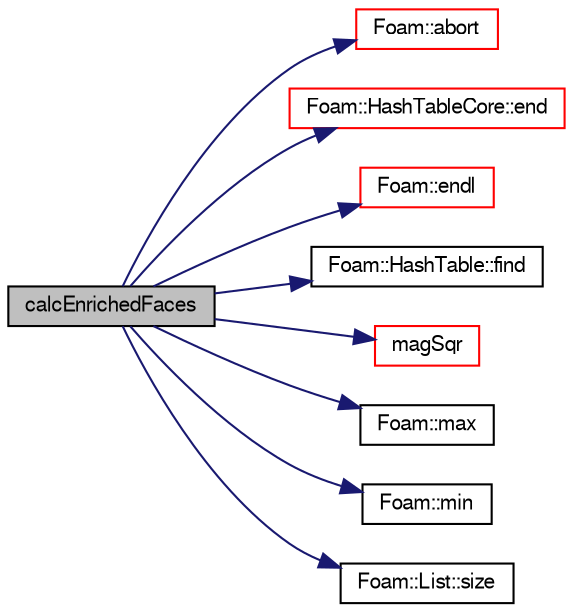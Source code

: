 digraph "calcEnrichedFaces"
{
  bgcolor="transparent";
  edge [fontname="FreeSans",fontsize="10",labelfontname="FreeSans",labelfontsize="10"];
  node [fontname="FreeSans",fontsize="10",shape=record];
  rankdir="LR";
  Node87 [label="calcEnrichedFaces",height=0.2,width=0.4,color="black", fillcolor="grey75", style="filled", fontcolor="black"];
  Node87 -> Node88 [color="midnightblue",fontsize="10",style="solid",fontname="FreeSans"];
  Node88 [label="Foam::abort",height=0.2,width=0.4,color="red",URL="$a21124.html#a447107a607d03e417307c203fa5fb44b"];
  Node87 -> Node131 [color="midnightblue",fontsize="10",style="solid",fontname="FreeSans"];
  Node131 [label="Foam::HashTableCore::end",height=0.2,width=0.4,color="red",URL="$a25706.html#a540580a296c0ff351686ceb4f27b6fe6",tooltip="iteratorEnd set to beyond the end of any HashTable "];
  Node87 -> Node93 [color="midnightblue",fontsize="10",style="solid",fontname="FreeSans"];
  Node93 [label="Foam::endl",height=0.2,width=0.4,color="red",URL="$a21124.html#a2db8fe02a0d3909e9351bb4275b23ce4",tooltip="Add newline and flush stream. "];
  Node87 -> Node139 [color="midnightblue",fontsize="10",style="solid",fontname="FreeSans"];
  Node139 [label="Foam::HashTable::find",height=0.2,width=0.4,color="black",URL="$a25702.html#a76b2c74ebd9f33fa9f76261b027ffc11",tooltip="Find and return an iterator set at the hashedEntry. "];
  Node87 -> Node140 [color="midnightblue",fontsize="10",style="solid",fontname="FreeSans"];
  Node140 [label="magSqr",height=0.2,width=0.4,color="red",URL="$a12539.html#ab0cd33eb018a643a64ca545601530791"];
  Node87 -> Node142 [color="midnightblue",fontsize="10",style="solid",fontname="FreeSans"];
  Node142 [label="Foam::max",height=0.2,width=0.4,color="black",URL="$a21124.html#ac993e906cf2774ae77e666bc24e81733"];
  Node87 -> Node143 [color="midnightblue",fontsize="10",style="solid",fontname="FreeSans"];
  Node143 [label="Foam::min",height=0.2,width=0.4,color="black",URL="$a21124.html#a253e112ad2d56d96230ff39ea7f442dc"];
  Node87 -> Node144 [color="midnightblue",fontsize="10",style="solid",fontname="FreeSans"];
  Node144 [label="Foam::List::size",height=0.2,width=0.4,color="black",URL="$a25694.html#a8a5f6fa29bd4b500caf186f60245b384",tooltip="Override size to be inconsistent with allocated storage. "];
}
